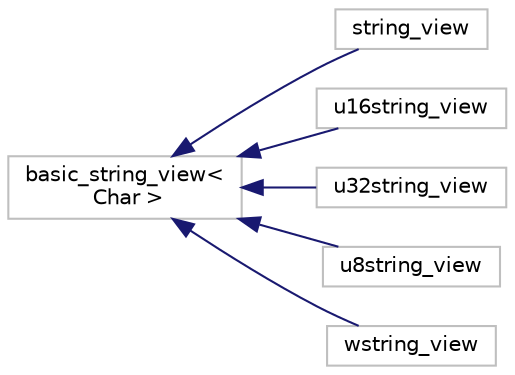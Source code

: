digraph "Graphical Class Hierarchy"
{
 // LATEX_PDF_SIZE
  edge [fontname="Helvetica",fontsize="10",labelfontname="Helvetica",labelfontsize="10"];
  node [fontname="Helvetica",fontsize="10",shape=record];
  rankdir="LR";
  Node0 [label="basic_string_view\<\l Char \>",height=0.2,width=0.4,color="grey75", fillcolor="white", style="filled",tooltip="STL class."];
  Node0 -> Node1 [dir="back",color="midnightblue",fontsize="10",style="solid",fontname="Helvetica"];
  Node1 [label="string_view",height=0.2,width=0.4,color="grey75", fillcolor="white", style="filled",tooltip="STL class."];
  Node0 -> Node2 [dir="back",color="midnightblue",fontsize="10",style="solid",fontname="Helvetica"];
  Node2 [label="u16string_view",height=0.2,width=0.4,color="grey75", fillcolor="white", style="filled",tooltip="STL class."];
  Node0 -> Node3 [dir="back",color="midnightblue",fontsize="10",style="solid",fontname="Helvetica"];
  Node3 [label="u32string_view",height=0.2,width=0.4,color="grey75", fillcolor="white", style="filled",tooltip="STL class."];
  Node0 -> Node4 [dir="back",color="midnightblue",fontsize="10",style="solid",fontname="Helvetica"];
  Node4 [label="u8string_view",height=0.2,width=0.4,color="grey75", fillcolor="white", style="filled",tooltip="STL class."];
  Node0 -> Node5 [dir="back",color="midnightblue",fontsize="10",style="solid",fontname="Helvetica"];
  Node5 [label="wstring_view",height=0.2,width=0.4,color="grey75", fillcolor="white", style="filled",tooltip="STL class."];
}
